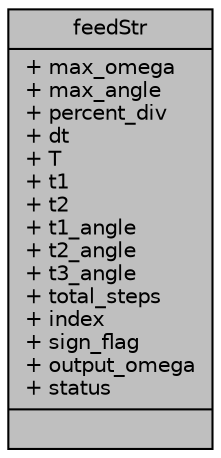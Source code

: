 digraph "feedStr"
{
 // INTERACTIVE_SVG=YES
 // LATEX_PDF_SIZE
  edge [fontname="Helvetica",fontsize="10",labelfontname="Helvetica",labelfontsize="10"];
  node [fontname="Helvetica",fontsize="10",shape=record];
  Node1 [label="{feedStr\n|+ max_omega\l+ max_angle\l+ percent_div\l+ dt\l+ T\l+ t1\l+ t2\l+ t1_angle\l+ t2_angle\l+ t3_angle\l+ total_steps\l+ index\l+ sign_flag\l+ output_omega\l+ status\l|}",height=0.2,width=0.4,color="black", fillcolor="grey75", style="filled", fontcolor="black",tooltip=" "];
}

